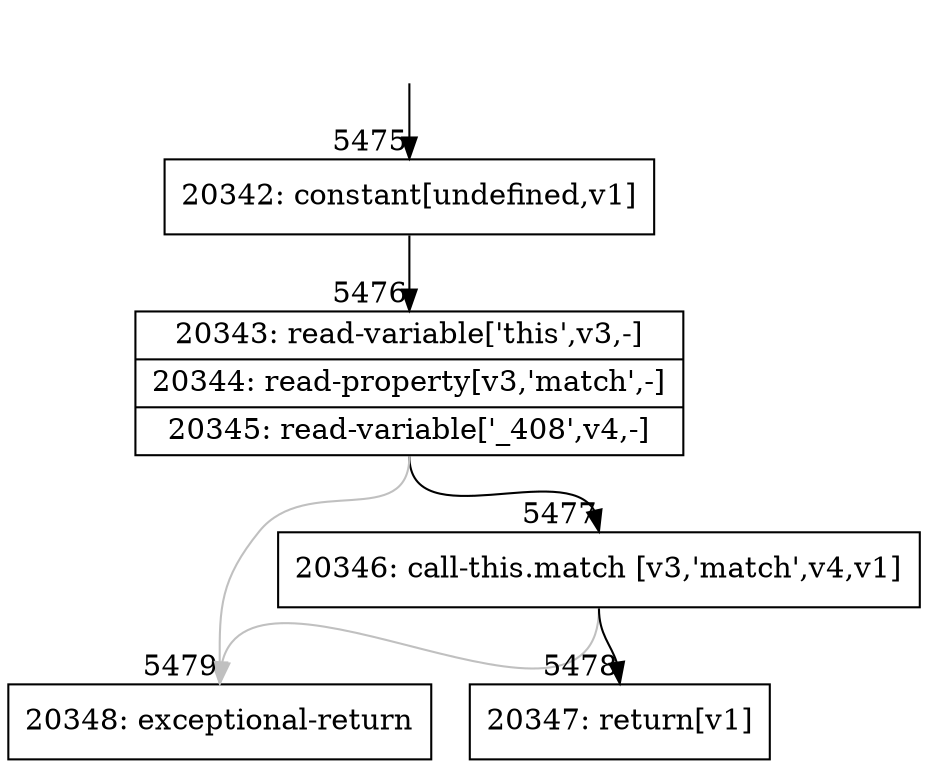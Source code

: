 digraph {
rankdir="TD"
BB_entry380[shape=none,label=""];
BB_entry380 -> BB5475 [tailport=s, headport=n, headlabel="    5475"]
BB5475 [shape=record label="{20342: constant[undefined,v1]}" ] 
BB5475 -> BB5476 [tailport=s, headport=n, headlabel="      5476"]
BB5476 [shape=record label="{20343: read-variable['this',v3,-]|20344: read-property[v3,'match',-]|20345: read-variable['_408',v4,-]}" ] 
BB5476 -> BB5477 [tailport=s, headport=n, headlabel="      5477"]
BB5476 -> BB5479 [tailport=s, headport=n, color=gray, headlabel="      5479"]
BB5477 [shape=record label="{20346: call-this.match [v3,'match',v4,v1]}" ] 
BB5477 -> BB5478 [tailport=s, headport=n, headlabel="      5478"]
BB5477 -> BB5479 [tailport=s, headport=n, color=gray]
BB5478 [shape=record label="{20347: return[v1]}" ] 
BB5479 [shape=record label="{20348: exceptional-return}" ] 
//#$~ 3892
}
